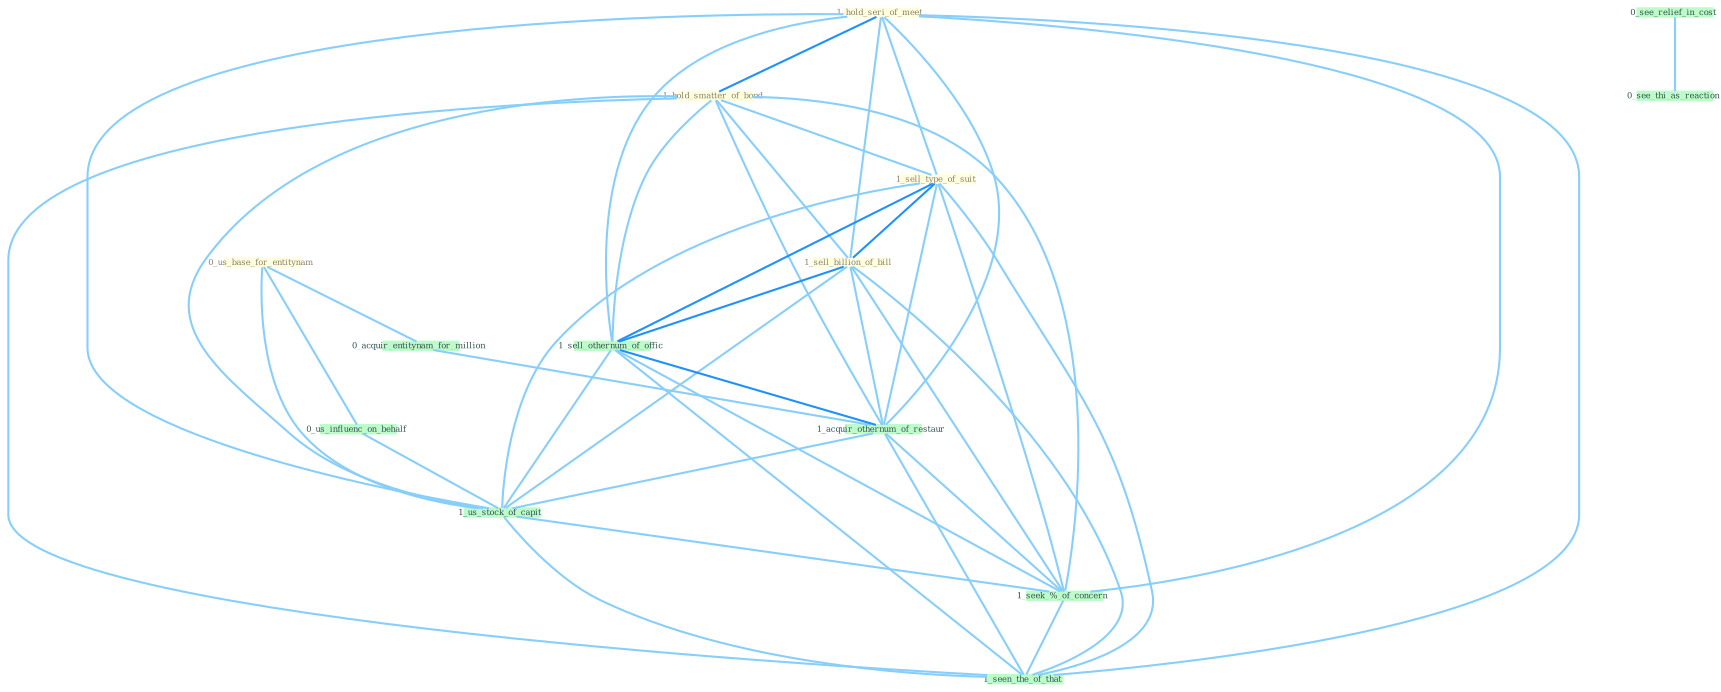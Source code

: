 Graph G{ 
    node
    [shape=polygon,style=filled,width=.5,height=.06,color="#BDFCC9",fixedsize=true,fontsize=4,
    fontcolor="#2f4f4f"];
    {node
    [color="#ffffe0", fontcolor="#8b7d6b"] "0_us_base_for_entitynam " "1_hold_seri_of_meet " "1_hold_smatter_of_bond " "1_sell_type_of_suit " "1_sell_billion_of_bill "}
{node [color="#fff0f5", fontcolor="#b22222"]}
edge [color="#B0E2FF"];

	"0_us_base_for_entitynam " -- "0_acquir_entitynam_for_million " [w="1", color="#87cefa" ];
	"0_us_base_for_entitynam " -- "0_us_influenc_on_behalf " [w="1", color="#87cefa" ];
	"0_us_base_for_entitynam " -- "1_us_stock_of_capit " [w="1", color="#87cefa" ];
	"1_hold_seri_of_meet " -- "1_hold_smatter_of_bond " [w="2", color="#1e90ff" , len=0.8];
	"1_hold_seri_of_meet " -- "1_sell_type_of_suit " [w="1", color="#87cefa" ];
	"1_hold_seri_of_meet " -- "1_sell_billion_of_bill " [w="1", color="#87cefa" ];
	"1_hold_seri_of_meet " -- "1_sell_othernum_of_offic " [w="1", color="#87cefa" ];
	"1_hold_seri_of_meet " -- "1_acquir_othernum_of_restaur " [w="1", color="#87cefa" ];
	"1_hold_seri_of_meet " -- "1_us_stock_of_capit " [w="1", color="#87cefa" ];
	"1_hold_seri_of_meet " -- "1_seek_%_of_concern " [w="1", color="#87cefa" ];
	"1_hold_seri_of_meet " -- "1_seen_the_of_that " [w="1", color="#87cefa" ];
	"1_hold_smatter_of_bond " -- "1_sell_type_of_suit " [w="1", color="#87cefa" ];
	"1_hold_smatter_of_bond " -- "1_sell_billion_of_bill " [w="1", color="#87cefa" ];
	"1_hold_smatter_of_bond " -- "1_sell_othernum_of_offic " [w="1", color="#87cefa" ];
	"1_hold_smatter_of_bond " -- "1_acquir_othernum_of_restaur " [w="1", color="#87cefa" ];
	"1_hold_smatter_of_bond " -- "1_us_stock_of_capit " [w="1", color="#87cefa" ];
	"1_hold_smatter_of_bond " -- "1_seek_%_of_concern " [w="1", color="#87cefa" ];
	"1_hold_smatter_of_bond " -- "1_seen_the_of_that " [w="1", color="#87cefa" ];
	"1_sell_type_of_suit " -- "1_sell_billion_of_bill " [w="2", color="#1e90ff" , len=0.8];
	"1_sell_type_of_suit " -- "1_sell_othernum_of_offic " [w="2", color="#1e90ff" , len=0.8];
	"1_sell_type_of_suit " -- "1_acquir_othernum_of_restaur " [w="1", color="#87cefa" ];
	"1_sell_type_of_suit " -- "1_us_stock_of_capit " [w="1", color="#87cefa" ];
	"1_sell_type_of_suit " -- "1_seek_%_of_concern " [w="1", color="#87cefa" ];
	"1_sell_type_of_suit " -- "1_seen_the_of_that " [w="1", color="#87cefa" ];
	"1_sell_billion_of_bill " -- "1_sell_othernum_of_offic " [w="2", color="#1e90ff" , len=0.8];
	"1_sell_billion_of_bill " -- "1_acquir_othernum_of_restaur " [w="1", color="#87cefa" ];
	"1_sell_billion_of_bill " -- "1_us_stock_of_capit " [w="1", color="#87cefa" ];
	"1_sell_billion_of_bill " -- "1_seek_%_of_concern " [w="1", color="#87cefa" ];
	"1_sell_billion_of_bill " -- "1_seen_the_of_that " [w="1", color="#87cefa" ];
	"0_acquir_entitynam_for_million " -- "1_acquir_othernum_of_restaur " [w="1", color="#87cefa" ];
	"1_sell_othernum_of_offic " -- "1_acquir_othernum_of_restaur " [w="2", color="#1e90ff" , len=0.8];
	"1_sell_othernum_of_offic " -- "1_us_stock_of_capit " [w="1", color="#87cefa" ];
	"1_sell_othernum_of_offic " -- "1_seek_%_of_concern " [w="1", color="#87cefa" ];
	"1_sell_othernum_of_offic " -- "1_seen_the_of_that " [w="1", color="#87cefa" ];
	"0_us_influenc_on_behalf " -- "1_us_stock_of_capit " [w="1", color="#87cefa" ];
	"0_see_relief_in_cost " -- "0_see_thi_as_reaction " [w="1", color="#87cefa" ];
	"1_acquir_othernum_of_restaur " -- "1_us_stock_of_capit " [w="1", color="#87cefa" ];
	"1_acquir_othernum_of_restaur " -- "1_seek_%_of_concern " [w="1", color="#87cefa" ];
	"1_acquir_othernum_of_restaur " -- "1_seen_the_of_that " [w="1", color="#87cefa" ];
	"1_us_stock_of_capit " -- "1_seek_%_of_concern " [w="1", color="#87cefa" ];
	"1_us_stock_of_capit " -- "1_seen_the_of_that " [w="1", color="#87cefa" ];
	"1_seek_%_of_concern " -- "1_seen_the_of_that " [w="1", color="#87cefa" ];
}